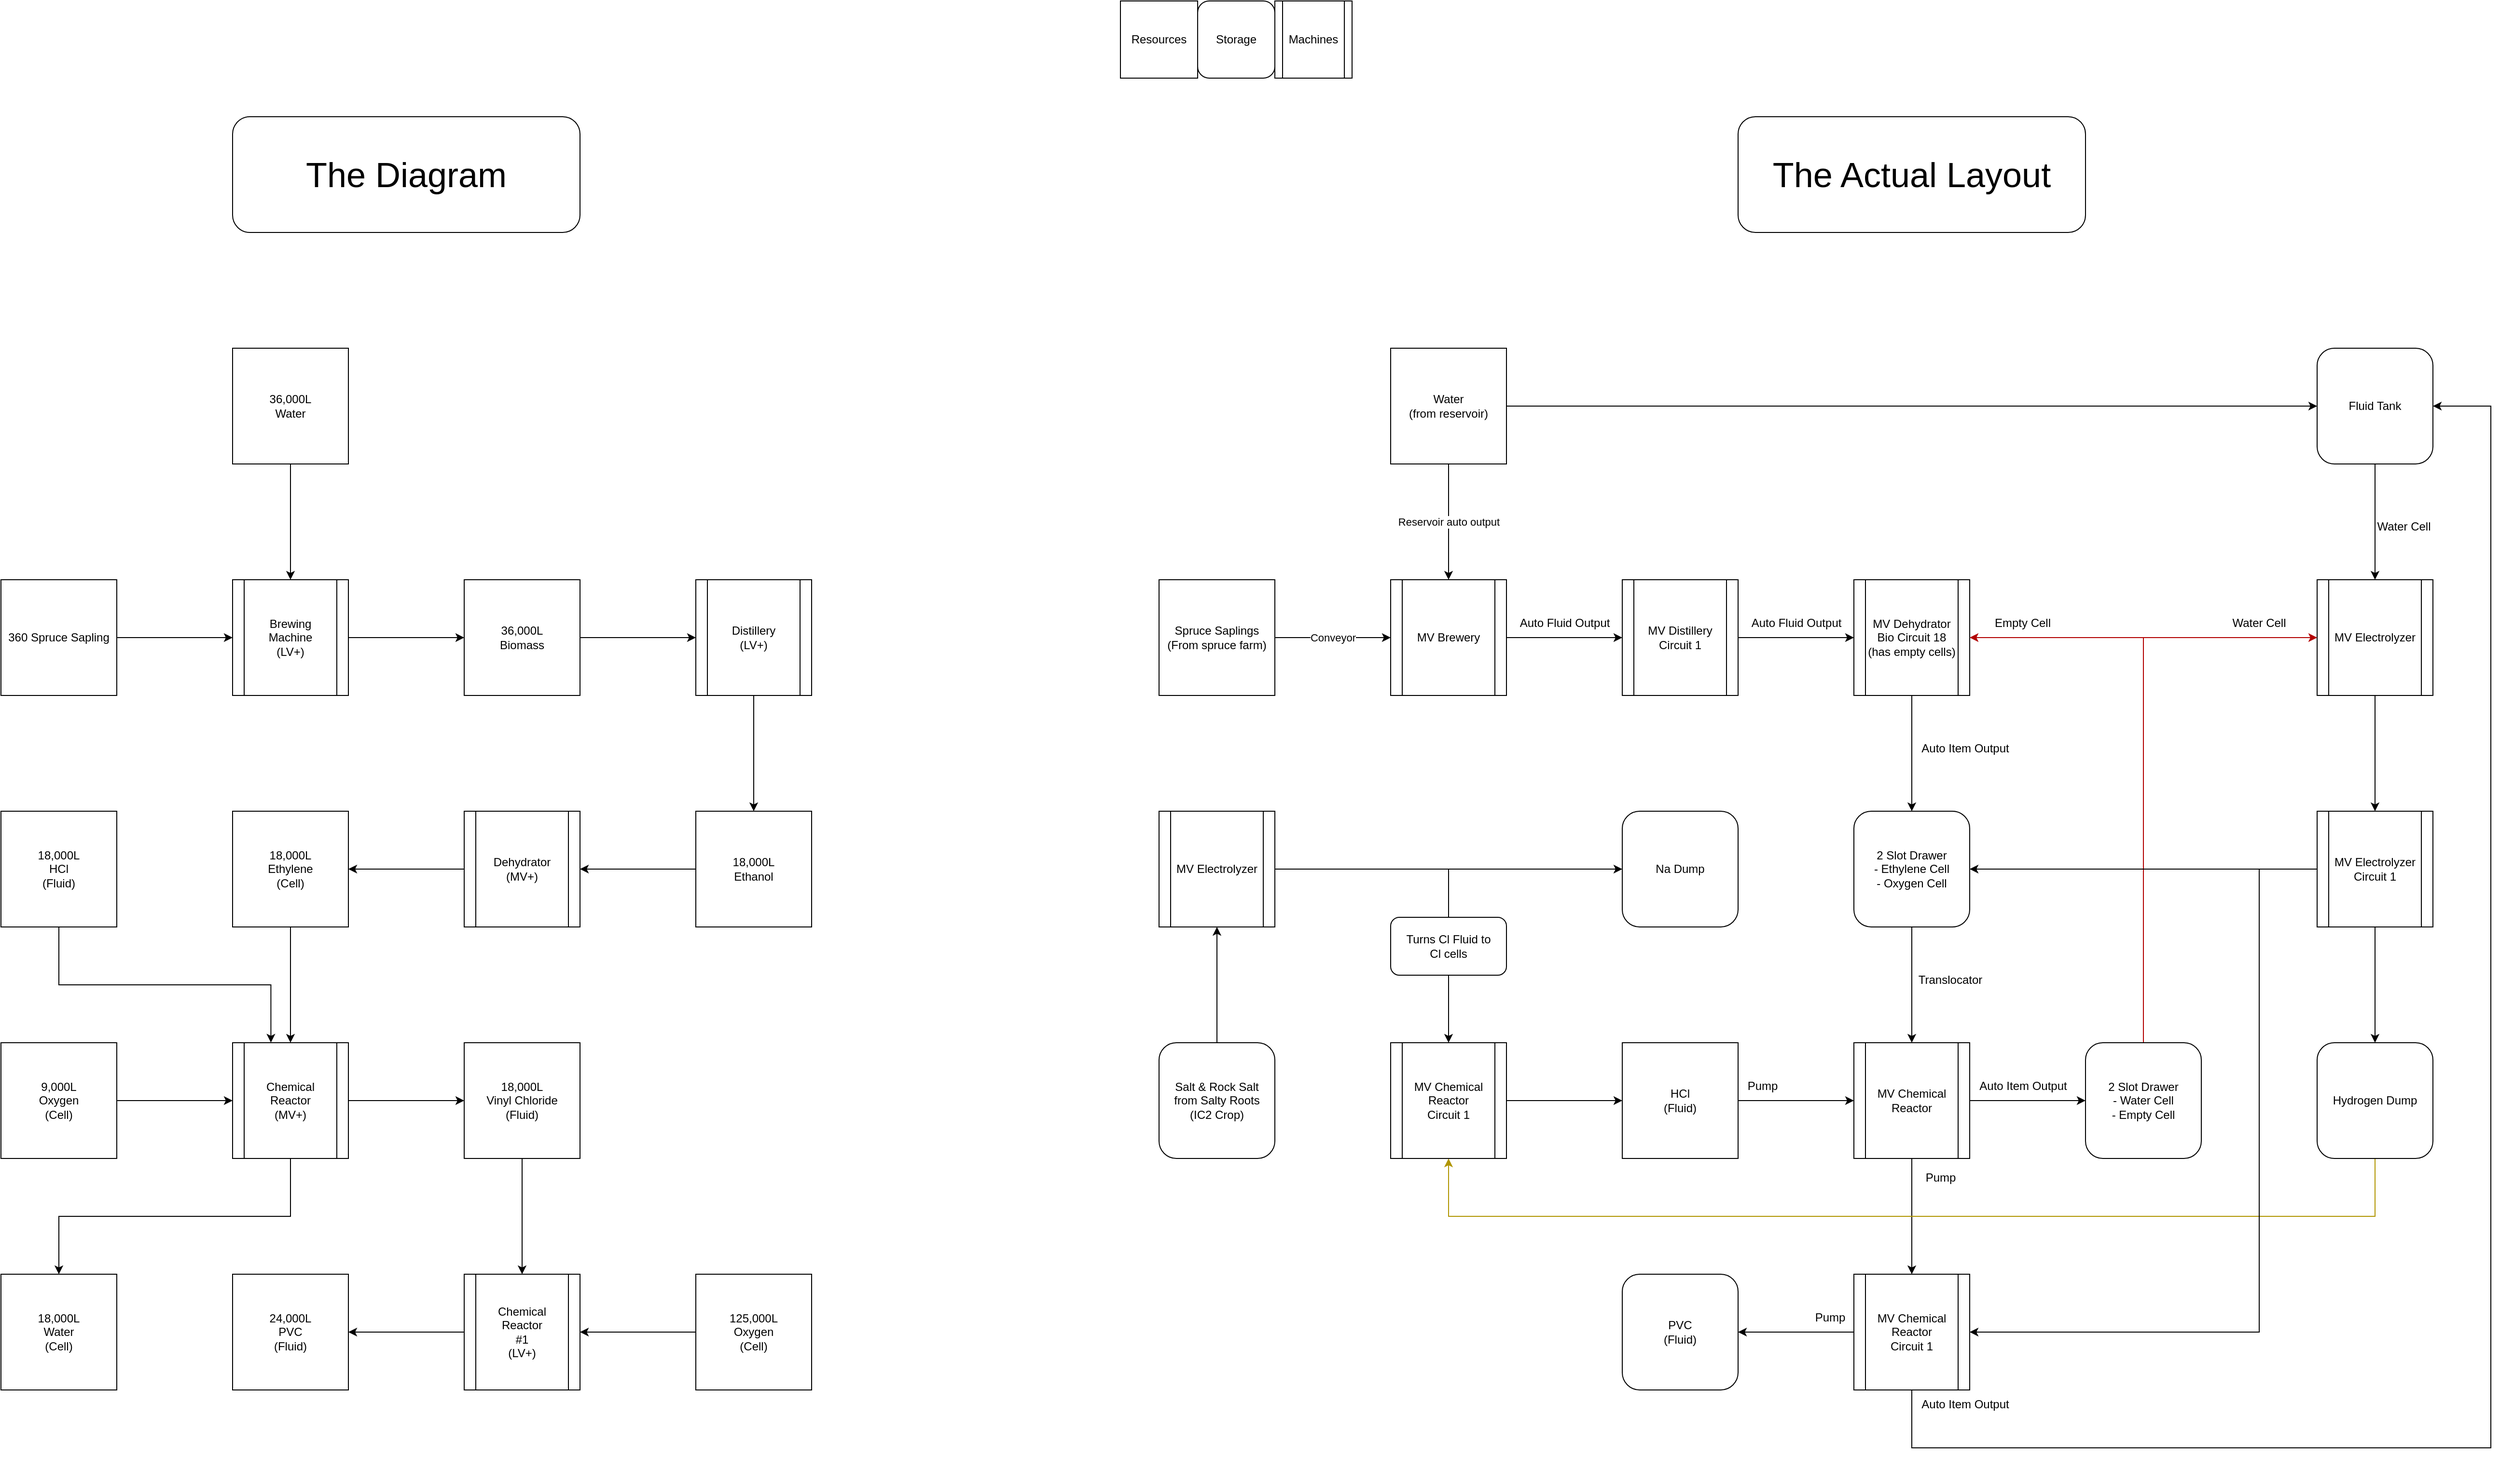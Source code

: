 <mxfile version="21.0.4" type="github">
  <diagram name="Page-1" id="oLp8PXrFoAo25mWbSfcb">
    <mxGraphModel dx="3069" dy="2167" grid="1" gridSize="10" guides="1" tooltips="1" connect="1" arrows="1" fold="1" page="1" pageScale="1" pageWidth="850" pageHeight="1100" math="0" shadow="0">
      <root>
        <mxCell id="0" />
        <mxCell id="1" parent="0" />
        <mxCell id="z9_6NJVO3Y7MdxRCK-k6-3" value="" style="edgeStyle=orthogonalEdgeStyle;rounded=0;orthogonalLoop=1;jettySize=auto;html=1;entryX=0;entryY=0.5;entryDx=0;entryDy=0;" parent="1" source="z9_6NJVO3Y7MdxRCK-k6-1" target="0bMyIWMPU83hLZPshQtl-1" edge="1">
          <mxGeometry relative="1" as="geometry">
            <mxPoint x="160" y="-80" as="targetPoint" />
            <Array as="points" />
          </mxGeometry>
        </mxCell>
        <mxCell id="z9_6NJVO3Y7MdxRCK-k6-1" value="360 Spruce Sapling" style="whiteSpace=wrap;html=1;aspect=fixed;" parent="1" vertex="1">
          <mxGeometry x="-80" y="-160" width="120" height="120" as="geometry" />
        </mxCell>
        <mxCell id="0bMyIWMPU83hLZPshQtl-6" style="edgeStyle=orthogonalEdgeStyle;rounded=0;orthogonalLoop=1;jettySize=auto;html=1;entryX=0.5;entryY=0;entryDx=0;entryDy=0;" edge="1" parent="1" source="z9_6NJVO3Y7MdxRCK-k6-4" target="0bMyIWMPU83hLZPshQtl-1">
          <mxGeometry relative="1" as="geometry" />
        </mxCell>
        <mxCell id="z9_6NJVO3Y7MdxRCK-k6-4" value="36,000L&lt;br&gt;Water" style="whiteSpace=wrap;html=1;aspect=fixed;" parent="1" vertex="1">
          <mxGeometry x="160" y="-400" width="120" height="120" as="geometry" />
        </mxCell>
        <mxCell id="0bMyIWMPU83hLZPshQtl-8" style="edgeStyle=orthogonalEdgeStyle;rounded=0;orthogonalLoop=1;jettySize=auto;html=1;exitX=1;exitY=0.5;exitDx=0;exitDy=0;entryX=0;entryY=0.5;entryDx=0;entryDy=0;" edge="1" parent="1" source="z9_6NJVO3Y7MdxRCK-k6-6" target="0bMyIWMPU83hLZPshQtl-2">
          <mxGeometry relative="1" as="geometry" />
        </mxCell>
        <mxCell id="z9_6NJVO3Y7MdxRCK-k6-6" value="36,000L&lt;br&gt;Biomass" style="whiteSpace=wrap;html=1;aspect=fixed;" parent="1" vertex="1">
          <mxGeometry x="400" y="-160" width="120" height="120" as="geometry" />
        </mxCell>
        <mxCell id="0bMyIWMPU83hLZPshQtl-11" style="edgeStyle=orthogonalEdgeStyle;rounded=0;orthogonalLoop=1;jettySize=auto;html=1;" edge="1" parent="1" source="z9_6NJVO3Y7MdxRCK-k6-12" target="0bMyIWMPU83hLZPshQtl-4">
          <mxGeometry relative="1" as="geometry" />
        </mxCell>
        <mxCell id="z9_6NJVO3Y7MdxRCK-k6-12" value="18,000L&lt;br&gt;Ethanol" style="whiteSpace=wrap;html=1;aspect=fixed;" parent="1" vertex="1">
          <mxGeometry x="640" y="80" width="120" height="120" as="geometry" />
        </mxCell>
        <mxCell id="0bMyIWMPU83hLZPshQtl-16" style="edgeStyle=orthogonalEdgeStyle;rounded=0;orthogonalLoop=1;jettySize=auto;html=1;entryX=0.5;entryY=0;entryDx=0;entryDy=0;" edge="1" parent="1" source="z9_6NJVO3Y7MdxRCK-k6-21" target="0bMyIWMPU83hLZPshQtl-15">
          <mxGeometry relative="1" as="geometry" />
        </mxCell>
        <mxCell id="z9_6NJVO3Y7MdxRCK-k6-21" value="18,000L&lt;br&gt;Ethylene&lt;br&gt;(Cell)" style="whiteSpace=wrap;html=1;aspect=fixed;" parent="1" vertex="1">
          <mxGeometry x="160" y="80" width="120" height="120" as="geometry" />
        </mxCell>
        <mxCell id="0bMyIWMPU83hLZPshQtl-7" style="edgeStyle=orthogonalEdgeStyle;rounded=0;orthogonalLoop=1;jettySize=auto;html=1;exitX=1;exitY=0.5;exitDx=0;exitDy=0;entryX=0;entryY=0.5;entryDx=0;entryDy=0;" edge="1" parent="1" source="0bMyIWMPU83hLZPshQtl-1" target="z9_6NJVO3Y7MdxRCK-k6-6">
          <mxGeometry relative="1" as="geometry" />
        </mxCell>
        <mxCell id="0bMyIWMPU83hLZPshQtl-1" value="Brewing&lt;br&gt;Machine&lt;br&gt;(LV+)" style="shape=process;whiteSpace=wrap;html=1;backgroundOutline=1;" vertex="1" parent="1">
          <mxGeometry x="160" y="-160" width="120" height="120" as="geometry" />
        </mxCell>
        <mxCell id="0bMyIWMPU83hLZPshQtl-10" style="edgeStyle=orthogonalEdgeStyle;rounded=0;orthogonalLoop=1;jettySize=auto;html=1;exitX=0.5;exitY=1;exitDx=0;exitDy=0;entryX=0.5;entryY=0;entryDx=0;entryDy=0;" edge="1" parent="1" source="0bMyIWMPU83hLZPshQtl-2" target="z9_6NJVO3Y7MdxRCK-k6-12">
          <mxGeometry relative="1" as="geometry" />
        </mxCell>
        <mxCell id="0bMyIWMPU83hLZPshQtl-2" value="Distillery&lt;br&gt;(LV+)" style="shape=process;whiteSpace=wrap;html=1;backgroundOutline=1;" vertex="1" parent="1">
          <mxGeometry x="640" y="-160" width="120" height="120" as="geometry" />
        </mxCell>
        <mxCell id="0bMyIWMPU83hLZPshQtl-12" style="edgeStyle=orthogonalEdgeStyle;rounded=0;orthogonalLoop=1;jettySize=auto;html=1;exitX=0;exitY=0.5;exitDx=0;exitDy=0;" edge="1" parent="1" source="0bMyIWMPU83hLZPshQtl-4" target="z9_6NJVO3Y7MdxRCK-k6-21">
          <mxGeometry relative="1" as="geometry" />
        </mxCell>
        <mxCell id="0bMyIWMPU83hLZPshQtl-4" value="Dehydrator&lt;br&gt;(MV+)" style="shape=process;whiteSpace=wrap;html=1;backgroundOutline=1;" vertex="1" parent="1">
          <mxGeometry x="400" y="80" width="120" height="120" as="geometry" />
        </mxCell>
        <mxCell id="0bMyIWMPU83hLZPshQtl-17" style="edgeStyle=orthogonalEdgeStyle;rounded=0;orthogonalLoop=1;jettySize=auto;html=1;entryX=0.331;entryY=-0.001;entryDx=0;entryDy=0;entryPerimeter=0;" edge="1" parent="1" source="0bMyIWMPU83hLZPshQtl-13" target="0bMyIWMPU83hLZPshQtl-15">
          <mxGeometry relative="1" as="geometry">
            <Array as="points">
              <mxPoint x="-20" y="260" />
              <mxPoint x="200" y="260" />
            </Array>
          </mxGeometry>
        </mxCell>
        <mxCell id="0bMyIWMPU83hLZPshQtl-13" value="18,000L&lt;br&gt;HCl&lt;br&gt;(Fluid)" style="whiteSpace=wrap;html=1;aspect=fixed;" vertex="1" parent="1">
          <mxGeometry x="-80" y="80" width="120" height="120" as="geometry" />
        </mxCell>
        <mxCell id="0bMyIWMPU83hLZPshQtl-18" style="edgeStyle=orthogonalEdgeStyle;rounded=0;orthogonalLoop=1;jettySize=auto;html=1;entryX=0;entryY=0.5;entryDx=0;entryDy=0;" edge="1" parent="1" source="0bMyIWMPU83hLZPshQtl-14" target="0bMyIWMPU83hLZPshQtl-15">
          <mxGeometry relative="1" as="geometry" />
        </mxCell>
        <mxCell id="0bMyIWMPU83hLZPshQtl-14" value="9,000L&lt;br&gt;Oxygen&lt;br&gt;(Cell)" style="whiteSpace=wrap;html=1;aspect=fixed;" vertex="1" parent="1">
          <mxGeometry x="-80" y="320" width="120" height="120" as="geometry" />
        </mxCell>
        <mxCell id="0bMyIWMPU83hLZPshQtl-20" style="edgeStyle=orthogonalEdgeStyle;rounded=0;orthogonalLoop=1;jettySize=auto;html=1;entryX=0;entryY=0.5;entryDx=0;entryDy=0;" edge="1" parent="1" source="0bMyIWMPU83hLZPshQtl-15" target="0bMyIWMPU83hLZPshQtl-19">
          <mxGeometry relative="1" as="geometry" />
        </mxCell>
        <mxCell id="0bMyIWMPU83hLZPshQtl-22" style="edgeStyle=orthogonalEdgeStyle;rounded=0;orthogonalLoop=1;jettySize=auto;html=1;entryX=0.5;entryY=0;entryDx=0;entryDy=0;" edge="1" parent="1" source="0bMyIWMPU83hLZPshQtl-15" target="0bMyIWMPU83hLZPshQtl-21">
          <mxGeometry relative="1" as="geometry">
            <Array as="points">
              <mxPoint x="220" y="500" />
              <mxPoint x="-20" y="500" />
            </Array>
          </mxGeometry>
        </mxCell>
        <mxCell id="0bMyIWMPU83hLZPshQtl-15" value="Chemical Reactor&lt;br&gt;(MV+)" style="shape=process;whiteSpace=wrap;html=1;backgroundOutline=1;" vertex="1" parent="1">
          <mxGeometry x="160" y="320" width="120" height="120" as="geometry" />
        </mxCell>
        <mxCell id="0bMyIWMPU83hLZPshQtl-31" style="edgeStyle=orthogonalEdgeStyle;rounded=0;orthogonalLoop=1;jettySize=auto;html=1;entryX=0.5;entryY=0;entryDx=0;entryDy=0;" edge="1" parent="1" source="0bMyIWMPU83hLZPshQtl-19" target="0bMyIWMPU83hLZPshQtl-28">
          <mxGeometry relative="1" as="geometry" />
        </mxCell>
        <mxCell id="0bMyIWMPU83hLZPshQtl-19" value="18,000L&lt;br&gt;Vinyl Chloride&lt;br&gt;(Fluid)" style="whiteSpace=wrap;html=1;aspect=fixed;" vertex="1" parent="1">
          <mxGeometry x="400" y="320" width="120" height="120" as="geometry" />
        </mxCell>
        <mxCell id="0bMyIWMPU83hLZPshQtl-21" value="18,000L&lt;br&gt;Water&lt;br&gt;(Cell)" style="whiteSpace=wrap;html=1;aspect=fixed;" vertex="1" parent="1">
          <mxGeometry x="-80" y="560" width="120" height="120" as="geometry" />
        </mxCell>
        <mxCell id="0bMyIWMPU83hLZPshQtl-34" style="edgeStyle=orthogonalEdgeStyle;rounded=0;orthogonalLoop=1;jettySize=auto;html=1;entryX=1;entryY=0.5;entryDx=0;entryDy=0;" edge="1" parent="1" source="0bMyIWMPU83hLZPshQtl-28" target="0bMyIWMPU83hLZPshQtl-33">
          <mxGeometry relative="1" as="geometry" />
        </mxCell>
        <mxCell id="0bMyIWMPU83hLZPshQtl-28" value="Chemical Reactor&lt;br&gt;#1&lt;br&gt;(LV+)" style="shape=process;whiteSpace=wrap;html=1;backgroundOutline=1;" vertex="1" parent="1">
          <mxGeometry x="400" y="560" width="120" height="120" as="geometry" />
        </mxCell>
        <mxCell id="0bMyIWMPU83hLZPshQtl-30" style="edgeStyle=orthogonalEdgeStyle;rounded=0;orthogonalLoop=1;jettySize=auto;html=1;entryX=1;entryY=0.5;entryDx=0;entryDy=0;" edge="1" parent="1" source="0bMyIWMPU83hLZPshQtl-29" target="0bMyIWMPU83hLZPshQtl-28">
          <mxGeometry relative="1" as="geometry" />
        </mxCell>
        <mxCell id="0bMyIWMPU83hLZPshQtl-29" value="125,000L&lt;br&gt;Oxygen&lt;br&gt;(Cell)" style="whiteSpace=wrap;html=1;aspect=fixed;" vertex="1" parent="1">
          <mxGeometry x="640" y="560" width="120" height="120" as="geometry" />
        </mxCell>
        <mxCell id="0bMyIWMPU83hLZPshQtl-33" value="24,000L&lt;br&gt;PVC&lt;br&gt;(Fluid)" style="whiteSpace=wrap;html=1;aspect=fixed;" vertex="1" parent="1">
          <mxGeometry x="160" y="560" width="120" height="120" as="geometry" />
        </mxCell>
        <mxCell id="0bMyIWMPU83hLZPshQtl-35" value="&lt;font style=&quot;font-size: 36px;&quot;&gt;The Diagram&lt;/font&gt;" style="rounded=1;whiteSpace=wrap;html=1;" vertex="1" parent="1">
          <mxGeometry x="160" y="-640" width="360" height="120" as="geometry" />
        </mxCell>
        <mxCell id="0bMyIWMPU83hLZPshQtl-36" value="&lt;font style=&quot;font-size: 36px;&quot;&gt;The Actual Layout&lt;/font&gt;" style="rounded=1;whiteSpace=wrap;html=1;" vertex="1" parent="1">
          <mxGeometry x="1720" y="-640" width="360" height="120" as="geometry" />
        </mxCell>
        <mxCell id="0bMyIWMPU83hLZPshQtl-39" value="Resources" style="rounded=0;whiteSpace=wrap;html=1;" vertex="1" parent="1">
          <mxGeometry x="1080" y="-760" width="80" height="80" as="geometry" />
        </mxCell>
        <mxCell id="0bMyIWMPU83hLZPshQtl-41" value="Machines" style="shape=process;whiteSpace=wrap;html=1;backgroundOutline=1;" vertex="1" parent="1">
          <mxGeometry x="1240" y="-760" width="80" height="80" as="geometry" />
        </mxCell>
        <mxCell id="0bMyIWMPU83hLZPshQtl-44" value="MV Brewery" style="shape=process;whiteSpace=wrap;html=1;backgroundOutline=1;" vertex="1" parent="1">
          <mxGeometry x="1360" y="-160" width="120" height="120" as="geometry" />
        </mxCell>
        <mxCell id="0bMyIWMPU83hLZPshQtl-45" value="Spruce Saplings&lt;br&gt;(From spruce farm)" style="whiteSpace=wrap;html=1;aspect=fixed;rounded=0;glass=0;shadow=0;" vertex="1" parent="1">
          <mxGeometry x="1120" y="-160" width="120" height="120" as="geometry" />
        </mxCell>
        <mxCell id="0bMyIWMPU83hLZPshQtl-114" style="edgeStyle=orthogonalEdgeStyle;rounded=0;orthogonalLoop=1;jettySize=auto;html=1;entryX=0;entryY=0.5;entryDx=0;entryDy=0;" edge="1" parent="1" source="0bMyIWMPU83hLZPshQtl-54" target="0bMyIWMPU83hLZPshQtl-111">
          <mxGeometry relative="1" as="geometry" />
        </mxCell>
        <mxCell id="0bMyIWMPU83hLZPshQtl-54" value="Water&lt;br&gt;(from reservoir)" style="whiteSpace=wrap;html=1;aspect=fixed;" vertex="1" parent="1">
          <mxGeometry x="1360" y="-400" width="120" height="120" as="geometry" />
        </mxCell>
        <mxCell id="0bMyIWMPU83hLZPshQtl-68" style="edgeStyle=orthogonalEdgeStyle;rounded=0;orthogonalLoop=1;jettySize=auto;html=1;entryX=0;entryY=0.5;entryDx=0;entryDy=0;" edge="1" parent="1" source="0bMyIWMPU83hLZPshQtl-57" target="0bMyIWMPU83hLZPshQtl-67">
          <mxGeometry relative="1" as="geometry" />
        </mxCell>
        <mxCell id="0bMyIWMPU83hLZPshQtl-57" value="MV Distillery&lt;br&gt;Circuit 1" style="shape=process;whiteSpace=wrap;html=1;backgroundOutline=1;" vertex="1" parent="1">
          <mxGeometry x="1600" y="-160" width="120" height="120" as="geometry" />
        </mxCell>
        <mxCell id="0bMyIWMPU83hLZPshQtl-60" value="" style="endArrow=classic;html=1;rounded=0;entryX=0.5;entryY=0;entryDx=0;entryDy=0;" edge="1" parent="1" target="0bMyIWMPU83hLZPshQtl-44">
          <mxGeometry relative="1" as="geometry">
            <mxPoint x="1420" y="-280" as="sourcePoint" />
            <mxPoint x="1520" y="-280" as="targetPoint" />
          </mxGeometry>
        </mxCell>
        <mxCell id="0bMyIWMPU83hLZPshQtl-61" value="Reservoir auto output" style="edgeLabel;resizable=0;html=1;align=center;verticalAlign=middle;" connectable="0" vertex="1" parent="0bMyIWMPU83hLZPshQtl-60">
          <mxGeometry relative="1" as="geometry" />
        </mxCell>
        <mxCell id="0bMyIWMPU83hLZPshQtl-62" value="" style="endArrow=classic;html=1;rounded=0;" edge="1" parent="1" target="0bMyIWMPU83hLZPshQtl-44">
          <mxGeometry relative="1" as="geometry">
            <mxPoint x="1240" y="-100" as="sourcePoint" />
            <mxPoint x="1340" y="-100" as="targetPoint" />
          </mxGeometry>
        </mxCell>
        <mxCell id="0bMyIWMPU83hLZPshQtl-63" value="Conveyor" style="edgeLabel;resizable=0;html=1;align=center;verticalAlign=middle;" connectable="0" vertex="1" parent="0bMyIWMPU83hLZPshQtl-62">
          <mxGeometry relative="1" as="geometry" />
        </mxCell>
        <mxCell id="0bMyIWMPU83hLZPshQtl-64" value="" style="endArrow=classic;html=1;rounded=0;entryX=0;entryY=0.5;entryDx=0;entryDy=0;" edge="1" parent="1" target="0bMyIWMPU83hLZPshQtl-57">
          <mxGeometry relative="1" as="geometry">
            <mxPoint x="1480" y="-100" as="sourcePoint" />
            <mxPoint x="1580" y="-100" as="targetPoint" />
          </mxGeometry>
        </mxCell>
        <mxCell id="0bMyIWMPU83hLZPshQtl-66" value="Auto Fluid Output" style="text;html=1;align=center;verticalAlign=middle;resizable=0;points=[];autosize=1;strokeColor=none;fillColor=none;" vertex="1" parent="1">
          <mxGeometry x="1480" y="-130" width="120" height="30" as="geometry" />
        </mxCell>
        <mxCell id="0bMyIWMPU83hLZPshQtl-101" style="edgeStyle=orthogonalEdgeStyle;rounded=0;orthogonalLoop=1;jettySize=auto;html=1;entryX=0.5;entryY=0;entryDx=0;entryDy=0;" edge="1" parent="1" source="0bMyIWMPU83hLZPshQtl-67" target="0bMyIWMPU83hLZPshQtl-74">
          <mxGeometry relative="1" as="geometry" />
        </mxCell>
        <mxCell id="0bMyIWMPU83hLZPshQtl-67" value="MV Dehydrator&lt;br&gt;Bio Circuit 18&lt;br&gt;(has empty cells)" style="shape=process;whiteSpace=wrap;html=1;backgroundOutline=1;" vertex="1" parent="1">
          <mxGeometry x="1840" y="-160" width="120" height="120" as="geometry" />
        </mxCell>
        <mxCell id="0bMyIWMPU83hLZPshQtl-70" value="Auto Fluid Output" style="text;html=1;align=center;verticalAlign=middle;resizable=0;points=[];autosize=1;strokeColor=none;fillColor=none;" vertex="1" parent="1">
          <mxGeometry x="1720" y="-130" width="120" height="30" as="geometry" />
        </mxCell>
        <mxCell id="0bMyIWMPU83hLZPshQtl-103" style="edgeStyle=orthogonalEdgeStyle;rounded=0;orthogonalLoop=1;jettySize=auto;html=1;entryX=0.5;entryY=0;entryDx=0;entryDy=0;" edge="1" parent="1" source="0bMyIWMPU83hLZPshQtl-74" target="0bMyIWMPU83hLZPshQtl-86">
          <mxGeometry relative="1" as="geometry" />
        </mxCell>
        <mxCell id="0bMyIWMPU83hLZPshQtl-74" value="2 Slot Drawer&lt;br&gt;- Ethylene Cell&lt;br&gt;- Oxygen Cell" style="rounded=1;whiteSpace=wrap;html=1;" vertex="1" parent="1">
          <mxGeometry x="1840" y="80" width="120" height="120" as="geometry" />
        </mxCell>
        <mxCell id="0bMyIWMPU83hLZPshQtl-75" value="Storage" style="rounded=1;whiteSpace=wrap;html=1;" vertex="1" parent="1">
          <mxGeometry x="1160" y="-760" width="80" height="80" as="geometry" />
        </mxCell>
        <mxCell id="0bMyIWMPU83hLZPshQtl-102" style="edgeStyle=orthogonalEdgeStyle;rounded=0;orthogonalLoop=1;jettySize=auto;html=1;entryX=0;entryY=0.5;entryDx=0;entryDy=0;" edge="1" parent="1" source="0bMyIWMPU83hLZPshQtl-86" target="0bMyIWMPU83hLZPshQtl-90">
          <mxGeometry relative="1" as="geometry" />
        </mxCell>
        <mxCell id="0bMyIWMPU83hLZPshQtl-137" style="edgeStyle=orthogonalEdgeStyle;rounded=0;orthogonalLoop=1;jettySize=auto;html=1;entryX=0.5;entryY=0;entryDx=0;entryDy=0;" edge="1" parent="1" source="0bMyIWMPU83hLZPshQtl-86" target="0bMyIWMPU83hLZPshQtl-126">
          <mxGeometry relative="1" as="geometry" />
        </mxCell>
        <mxCell id="0bMyIWMPU83hLZPshQtl-86" value="MV Chemical&lt;br&gt;Reactor&lt;br&gt;" style="shape=process;whiteSpace=wrap;html=1;backgroundOutline=1;" vertex="1" parent="1">
          <mxGeometry x="1840" y="320" width="120" height="120" as="geometry" />
        </mxCell>
        <mxCell id="0bMyIWMPU83hLZPshQtl-105" style="edgeStyle=orthogonalEdgeStyle;rounded=0;orthogonalLoop=1;jettySize=auto;html=1;entryX=1;entryY=0.5;entryDx=0;entryDy=0;fillColor=#e51400;strokeColor=#B20000;" edge="1" parent="1" source="0bMyIWMPU83hLZPshQtl-90" target="0bMyIWMPU83hLZPshQtl-67">
          <mxGeometry relative="1" as="geometry">
            <Array as="points">
              <mxPoint x="2140" y="-100" />
            </Array>
          </mxGeometry>
        </mxCell>
        <mxCell id="0bMyIWMPU83hLZPshQtl-90" value="2 Slot Drawer&lt;br&gt;- Water Cell&lt;br&gt;- Empty Cell" style="rounded=1;whiteSpace=wrap;html=1;" vertex="1" parent="1">
          <mxGeometry x="2080" y="320" width="120" height="120" as="geometry" />
        </mxCell>
        <mxCell id="0bMyIWMPU83hLZPshQtl-107" value="Translocator" style="text;html=1;strokeColor=none;fillColor=none;align=center;verticalAlign=middle;whiteSpace=wrap;rounded=0;" vertex="1" parent="1">
          <mxGeometry x="1910" y="240" width="60" height="30" as="geometry" />
        </mxCell>
        <mxCell id="0bMyIWMPU83hLZPshQtl-108" value="Auto Item Output" style="text;html=1;align=center;verticalAlign=middle;resizable=0;points=[];autosize=1;strokeColor=none;fillColor=none;" vertex="1" parent="1">
          <mxGeometry x="1960" y="350" width="110" height="30" as="geometry" />
        </mxCell>
        <mxCell id="0bMyIWMPU83hLZPshQtl-109" value="Auto Item Output" style="text;html=1;align=center;verticalAlign=middle;resizable=0;points=[];autosize=1;strokeColor=none;fillColor=none;" vertex="1" parent="1">
          <mxGeometry x="1900" width="110" height="30" as="geometry" />
        </mxCell>
        <mxCell id="0bMyIWMPU83hLZPshQtl-117" style="edgeStyle=orthogonalEdgeStyle;rounded=0;orthogonalLoop=1;jettySize=auto;html=1;entryX=0.5;entryY=0;entryDx=0;entryDy=0;" edge="1" parent="1" source="0bMyIWMPU83hLZPshQtl-110" target="0bMyIWMPU83hLZPshQtl-116">
          <mxGeometry relative="1" as="geometry" />
        </mxCell>
        <mxCell id="0bMyIWMPU83hLZPshQtl-110" value="MV Electrolyzer" style="shape=process;whiteSpace=wrap;html=1;backgroundOutline=1;" vertex="1" parent="1">
          <mxGeometry x="2320" y="-160" width="120" height="120" as="geometry" />
        </mxCell>
        <mxCell id="0bMyIWMPU83hLZPshQtl-112" style="edgeStyle=orthogonalEdgeStyle;rounded=0;orthogonalLoop=1;jettySize=auto;html=1;entryX=0.5;entryY=0;entryDx=0;entryDy=0;" edge="1" parent="1" source="0bMyIWMPU83hLZPshQtl-111" target="0bMyIWMPU83hLZPshQtl-110">
          <mxGeometry relative="1" as="geometry" />
        </mxCell>
        <mxCell id="0bMyIWMPU83hLZPshQtl-111" value="Fluid Tank" style="rounded=1;whiteSpace=wrap;html=1;" vertex="1" parent="1">
          <mxGeometry x="2320" y="-400" width="120" height="120" as="geometry" />
        </mxCell>
        <mxCell id="0bMyIWMPU83hLZPshQtl-113" value="Water Cell" style="text;html=1;strokeColor=none;fillColor=none;align=center;verticalAlign=middle;whiteSpace=wrap;rounded=0;" vertex="1" parent="1">
          <mxGeometry x="2380" y="-230" width="60" height="30" as="geometry" />
        </mxCell>
        <mxCell id="0bMyIWMPU83hLZPshQtl-119" style="edgeStyle=orthogonalEdgeStyle;rounded=0;orthogonalLoop=1;jettySize=auto;html=1;entryX=0.5;entryY=0;entryDx=0;entryDy=0;" edge="1" parent="1" source="0bMyIWMPU83hLZPshQtl-116" target="0bMyIWMPU83hLZPshQtl-118">
          <mxGeometry relative="1" as="geometry" />
        </mxCell>
        <mxCell id="0bMyIWMPU83hLZPshQtl-120" style="edgeStyle=orthogonalEdgeStyle;rounded=0;orthogonalLoop=1;jettySize=auto;html=1;entryX=1;entryY=0.5;entryDx=0;entryDy=0;" edge="1" parent="1" source="0bMyIWMPU83hLZPshQtl-116" target="0bMyIWMPU83hLZPshQtl-74">
          <mxGeometry relative="1" as="geometry" />
        </mxCell>
        <mxCell id="0bMyIWMPU83hLZPshQtl-116" value="MV Electrolyzer&lt;br&gt;Circuit 1" style="shape=process;whiteSpace=wrap;html=1;backgroundOutline=1;" vertex="1" parent="1">
          <mxGeometry x="2320" y="80" width="120" height="120" as="geometry" />
        </mxCell>
        <mxCell id="0bMyIWMPU83hLZPshQtl-136" style="edgeStyle=orthogonalEdgeStyle;rounded=0;orthogonalLoop=1;jettySize=auto;html=1;entryX=0.5;entryY=1;entryDx=0;entryDy=0;fillColor=#e3c800;strokeColor=#B09500;" edge="1" parent="1" source="0bMyIWMPU83hLZPshQtl-118" target="0bMyIWMPU83hLZPshQtl-135">
          <mxGeometry relative="1" as="geometry">
            <mxPoint x="1420" y="500" as="targetPoint" />
            <Array as="points">
              <mxPoint x="2380" y="500" />
              <mxPoint x="1420" y="500" />
            </Array>
          </mxGeometry>
        </mxCell>
        <mxCell id="0bMyIWMPU83hLZPshQtl-118" value="Hydrogen Dump" style="rounded=1;whiteSpace=wrap;html=1;" vertex="1" parent="1">
          <mxGeometry x="2320" y="320" width="120" height="120" as="geometry" />
        </mxCell>
        <mxCell id="0bMyIWMPU83hLZPshQtl-121" value="" style="endArrow=classic;html=1;rounded=0;entryX=0;entryY=0.5;entryDx=0;entryDy=0;fillColor=#e51400;strokeColor=#B20000;" edge="1" parent="1" target="0bMyIWMPU83hLZPshQtl-110">
          <mxGeometry width="50" height="50" relative="1" as="geometry">
            <mxPoint x="2140" y="-100" as="sourcePoint" />
            <mxPoint x="2190" y="-150" as="targetPoint" />
          </mxGeometry>
        </mxCell>
        <mxCell id="0bMyIWMPU83hLZPshQtl-122" value="Empty Cell" style="text;html=1;strokeColor=none;fillColor=none;align=center;verticalAlign=middle;whiteSpace=wrap;rounded=0;" vertex="1" parent="1">
          <mxGeometry x="1985" y="-130" width="60" height="30" as="geometry" />
        </mxCell>
        <mxCell id="0bMyIWMPU83hLZPshQtl-123" value="Water Cell" style="text;html=1;strokeColor=none;fillColor=none;align=center;verticalAlign=middle;whiteSpace=wrap;rounded=0;" vertex="1" parent="1">
          <mxGeometry x="2230" y="-130" width="60" height="30" as="geometry" />
        </mxCell>
        <mxCell id="0bMyIWMPU83hLZPshQtl-125" style="edgeStyle=orthogonalEdgeStyle;rounded=0;orthogonalLoop=1;jettySize=auto;html=1;entryX=0;entryY=0.5;entryDx=0;entryDy=0;" edge="1" parent="1" source="0bMyIWMPU83hLZPshQtl-124" target="0bMyIWMPU83hLZPshQtl-86">
          <mxGeometry relative="1" as="geometry" />
        </mxCell>
        <mxCell id="0bMyIWMPU83hLZPshQtl-124" value="HCl&lt;br&gt;(Fluid)" style="whiteSpace=wrap;html=1;aspect=fixed;" vertex="1" parent="1">
          <mxGeometry x="1600" y="320" width="120" height="120" as="geometry" />
        </mxCell>
        <mxCell id="0bMyIWMPU83hLZPshQtl-131" style="edgeStyle=orthogonalEdgeStyle;rounded=0;orthogonalLoop=1;jettySize=auto;html=1;entryX=1;entryY=0.5;entryDx=0;entryDy=0;" edge="1" parent="1" source="0bMyIWMPU83hLZPshQtl-126" target="0bMyIWMPU83hLZPshQtl-130">
          <mxGeometry relative="1" as="geometry" />
        </mxCell>
        <mxCell id="0bMyIWMPU83hLZPshQtl-126" value="MV Chemical&lt;br&gt;Reactor&lt;br&gt;Circuit 1" style="shape=process;whiteSpace=wrap;html=1;backgroundOutline=1;" vertex="1" parent="1">
          <mxGeometry x="1840" y="560" width="120" height="120" as="geometry" />
        </mxCell>
        <mxCell id="0bMyIWMPU83hLZPshQtl-128" value="" style="endArrow=classic;html=1;rounded=0;entryX=1;entryY=0.5;entryDx=0;entryDy=0;" edge="1" parent="1" target="0bMyIWMPU83hLZPshQtl-126">
          <mxGeometry width="50" height="50" relative="1" as="geometry">
            <mxPoint x="2260" y="140" as="sourcePoint" />
            <mxPoint x="2290" y="270" as="targetPoint" />
            <Array as="points">
              <mxPoint x="2260" y="620" />
            </Array>
          </mxGeometry>
        </mxCell>
        <mxCell id="0bMyIWMPU83hLZPshQtl-129" value="Pump" style="text;html=1;strokeColor=none;fillColor=none;align=center;verticalAlign=middle;whiteSpace=wrap;rounded=0;" vertex="1" parent="1">
          <mxGeometry x="1900" y="440" width="60" height="40" as="geometry" />
        </mxCell>
        <mxCell id="0bMyIWMPU83hLZPshQtl-130" value="PVC&lt;br&gt;(Fluid)" style="rounded=1;whiteSpace=wrap;html=1;" vertex="1" parent="1">
          <mxGeometry x="1600" y="560" width="120" height="120" as="geometry" />
        </mxCell>
        <mxCell id="0bMyIWMPU83hLZPshQtl-132" value="Pump" style="text;html=1;align=center;verticalAlign=middle;resizable=0;points=[];autosize=1;strokeColor=none;fillColor=none;" vertex="1" parent="1">
          <mxGeometry x="1790" y="590" width="50" height="30" as="geometry" />
        </mxCell>
        <mxCell id="0bMyIWMPU83hLZPshQtl-133" value="" style="endArrow=classic;html=1;rounded=0;exitX=0.5;exitY=1;exitDx=0;exitDy=0;entryX=1;entryY=0.5;entryDx=0;entryDy=0;" edge="1" parent="1" source="0bMyIWMPU83hLZPshQtl-126" target="0bMyIWMPU83hLZPshQtl-111">
          <mxGeometry width="50" height="50" relative="1" as="geometry">
            <mxPoint x="1920" y="800" as="sourcePoint" />
            <mxPoint x="2500" y="-340" as="targetPoint" />
            <Array as="points">
              <mxPoint x="1900" y="740" />
              <mxPoint x="2500" y="740" />
              <mxPoint x="2500" y="-340" />
            </Array>
          </mxGeometry>
        </mxCell>
        <mxCell id="0bMyIWMPU83hLZPshQtl-138" style="edgeStyle=orthogonalEdgeStyle;rounded=0;orthogonalLoop=1;jettySize=auto;html=1;entryX=0;entryY=0.5;entryDx=0;entryDy=0;" edge="1" parent="1" source="0bMyIWMPU83hLZPshQtl-135" target="0bMyIWMPU83hLZPshQtl-124">
          <mxGeometry relative="1" as="geometry" />
        </mxCell>
        <mxCell id="0bMyIWMPU83hLZPshQtl-135" value="MV Chemical&lt;br&gt;Reactor&lt;br&gt;Circuit 1" style="shape=process;whiteSpace=wrap;html=1;backgroundOutline=1;" vertex="1" parent="1">
          <mxGeometry x="1360" y="320" width="120" height="120" as="geometry" />
        </mxCell>
        <mxCell id="0bMyIWMPU83hLZPshQtl-140" style="edgeStyle=orthogonalEdgeStyle;rounded=0;orthogonalLoop=1;jettySize=auto;html=1;entryX=0.5;entryY=0;entryDx=0;entryDy=0;" edge="1" parent="1" source="0bMyIWMPU83hLZPshQtl-139" target="0bMyIWMPU83hLZPshQtl-135">
          <mxGeometry relative="1" as="geometry" />
        </mxCell>
        <mxCell id="0bMyIWMPU83hLZPshQtl-143" style="edgeStyle=orthogonalEdgeStyle;rounded=0;orthogonalLoop=1;jettySize=auto;html=1;entryX=0;entryY=0.5;entryDx=0;entryDy=0;" edge="1" parent="1" source="0bMyIWMPU83hLZPshQtl-139" target="0bMyIWMPU83hLZPshQtl-142">
          <mxGeometry relative="1" as="geometry" />
        </mxCell>
        <mxCell id="0bMyIWMPU83hLZPshQtl-139" value="MV Electrolyzer" style="shape=process;whiteSpace=wrap;html=1;backgroundOutline=1;" vertex="1" parent="1">
          <mxGeometry x="1120" y="80" width="120" height="120" as="geometry" />
        </mxCell>
        <mxCell id="0bMyIWMPU83hLZPshQtl-142" value="Na Dump" style="rounded=1;whiteSpace=wrap;html=1;" vertex="1" parent="1">
          <mxGeometry x="1600" y="80" width="120" height="120" as="geometry" />
        </mxCell>
        <mxCell id="0bMyIWMPU83hLZPshQtl-144" value="Auto Item Output" style="text;html=1;align=center;verticalAlign=middle;resizable=0;points=[];autosize=1;strokeColor=none;fillColor=none;" vertex="1" parent="1">
          <mxGeometry x="1900" y="680" width="110" height="30" as="geometry" />
        </mxCell>
        <mxCell id="0bMyIWMPU83hLZPshQtl-145" value="Pump" style="text;html=1;align=center;verticalAlign=middle;resizable=0;points=[];autosize=1;strokeColor=none;fillColor=none;" vertex="1" parent="1">
          <mxGeometry x="1720" y="350" width="50" height="30" as="geometry" />
        </mxCell>
        <mxCell id="0bMyIWMPU83hLZPshQtl-147" value="Turns Cl Fluid to &lt;br&gt;Cl cells" style="rounded=1;whiteSpace=wrap;html=1;" vertex="1" parent="1">
          <mxGeometry x="1360" y="190" width="120" height="60" as="geometry" />
        </mxCell>
        <mxCell id="0bMyIWMPU83hLZPshQtl-149" style="edgeStyle=orthogonalEdgeStyle;rounded=0;orthogonalLoop=1;jettySize=auto;html=1;entryX=0.5;entryY=1;entryDx=0;entryDy=0;" edge="1" parent="1" source="0bMyIWMPU83hLZPshQtl-148" target="0bMyIWMPU83hLZPshQtl-139">
          <mxGeometry relative="1" as="geometry">
            <mxPoint x="1180" y="210" as="targetPoint" />
          </mxGeometry>
        </mxCell>
        <mxCell id="0bMyIWMPU83hLZPshQtl-148" value="Salt &amp;amp; Rock Salt&lt;br&gt;from Salty Roots&lt;br&gt;(IC2 Crop)" style="rounded=1;whiteSpace=wrap;html=1;" vertex="1" parent="1">
          <mxGeometry x="1120" y="320" width="120" height="120" as="geometry" />
        </mxCell>
      </root>
    </mxGraphModel>
  </diagram>
</mxfile>
